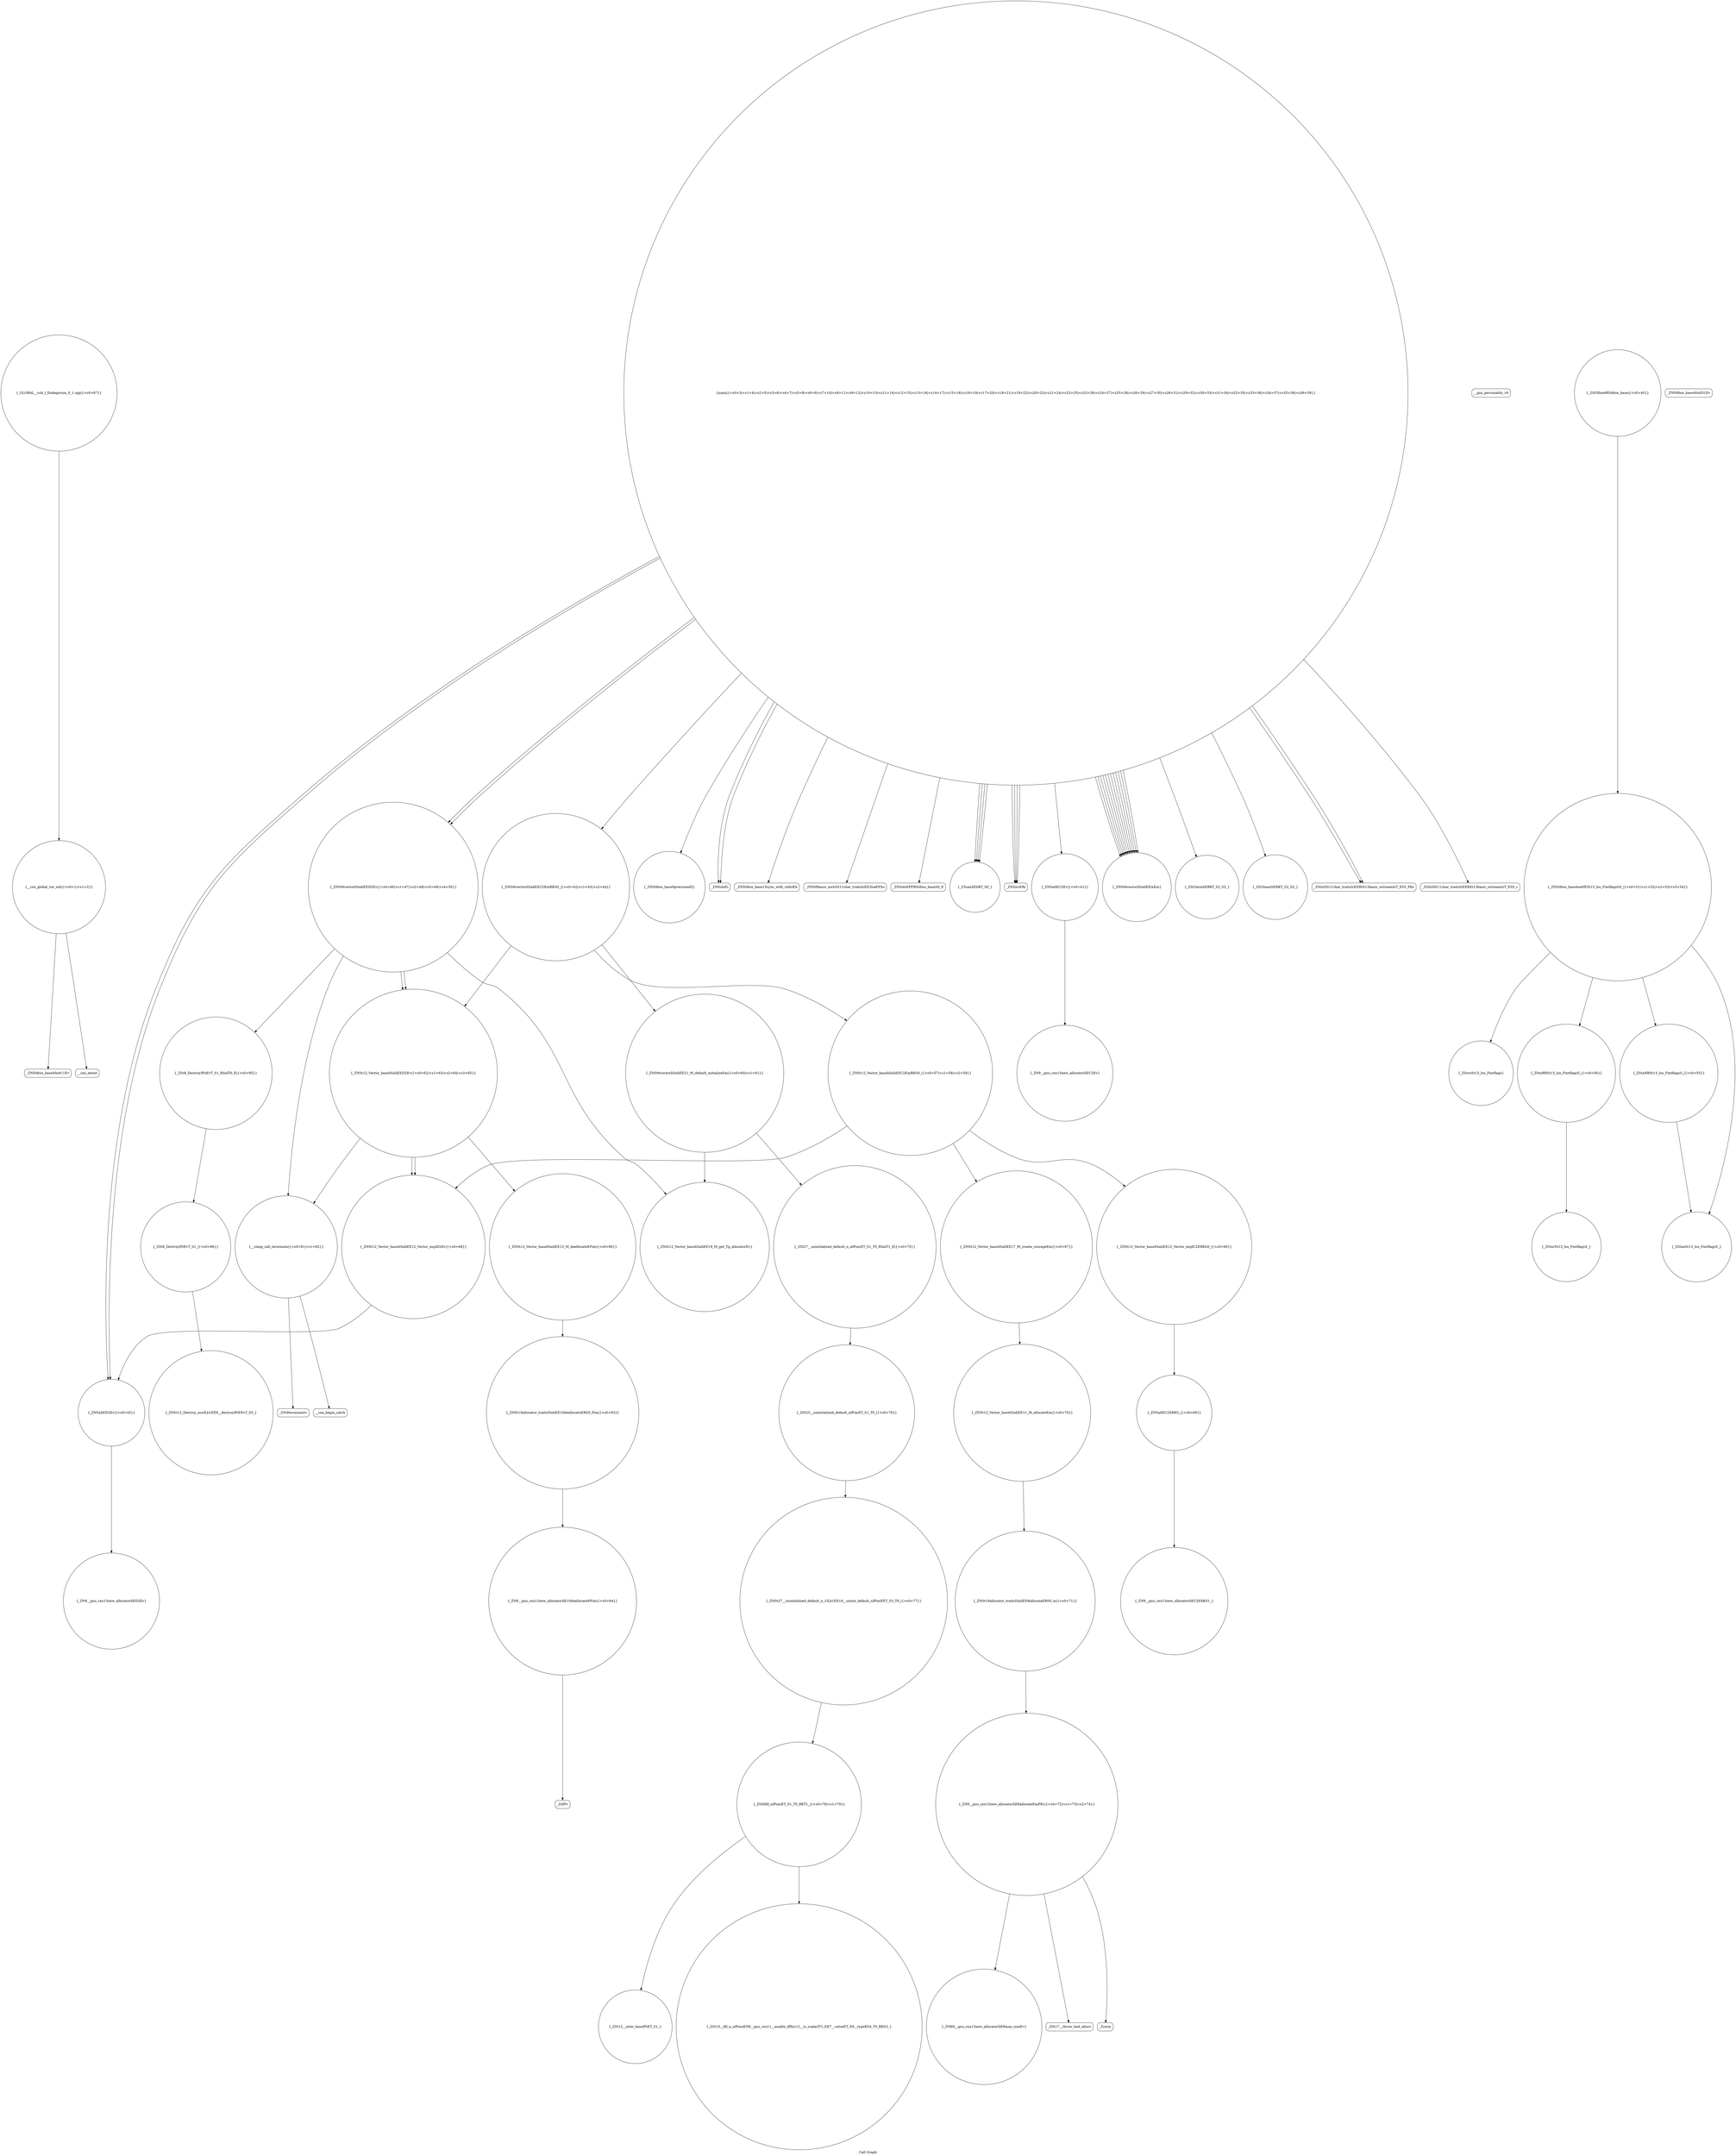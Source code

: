 digraph "Call Graph" {
	label="Call Graph";

	Node0x55ca2c593740 [shape=record,shape=circle,label="{__cxx_global_var_init|{<s0>1|<s1>2}}"];
	Node0x55ca2c593740:s0 -> Node0x55ca2c5937c0[color=black];
	Node0x55ca2c593740:s1 -> Node0x55ca2c5938c0[color=black];
	Node0x55ca2c594dc0 [shape=record,shape=circle,label="{_ZSt27__uninitialized_default_n_aIPimiET_S1_T0_RSaIT1_E|{<s0>75}}"];
	Node0x55ca2c594dc0:s0 -> Node0x55ca2c594ec0[color=black];
	Node0x55ca2c593ac0 [shape=record,shape=circle,label="{_ZNSt8ios_base9precisionEl}"];
	Node0x55ca2c596160 [shape=record,shape=circle,label="{_ZNSt12_Vector_baseIiSaIiEE13_M_deallocateEPim|{<s0>80}}"];
	Node0x55ca2c596160:s0 -> Node0x55ca2c596360[color=black];
	Node0x55ca2c593e40 [shape=record,shape=Mrecord,label="{__gxx_personality_v0}"];
	Node0x55ca2c5964e0 [shape=record,shape=circle,label="{_ZSt8_DestroyIPiiEvT_S1_RSaIT0_E|{<s0>85}}"];
	Node0x55ca2c5964e0:s0 -> Node0x55ca2c596560[color=black];
	Node0x55ca2c5941c0 [shape=record,shape=Mrecord,label="{_ZNSolsEi}"];
	Node0x55ca2c594540 [shape=record,shape=circle,label="{_ZStorSt13_Ios_FmtflagsS_}"];
	Node0x55ca2c5948c0 [shape=record,shape=circle,label="{_ZNSt12_Vector_baseIiSaIiEE17_M_create_storageEm|{<s0>67}}"];
	Node0x55ca2c5948c0:s0 -> Node0x55ca2c594ac0[color=black];
	Node0x55ca2c594c40 [shape=record,shape=circle,label="{_ZNK9__gnu_cxx13new_allocatorIiE8max_sizeEv}"];
	Node0x55ca2c593940 [shape=record,shape=circle,label="{main|{<s0>3|<s1>4|<s2>5|<s3>6|<s4>7|<s5>8|<s6>9|<s7>10|<s8>11|<s9>12|<s10>13|<s11>14|<s12>15|<s13>16|<s14>17|<s15>18|<s16>19|<s17>20|<s18>21|<s19>22|<s20>23|<s21>24|<s22>25|<s23>26|<s24>27|<s25>28|<s26>29|<s27>30|<s28>31|<s29>32|<s30>33|<s31>34|<s32>35|<s33>36|<s34>37|<s35>38|<s36>39}}"];
	Node0x55ca2c593940:s0 -> Node0x55ca2c5939c0[color=black];
	Node0x55ca2c593940:s1 -> Node0x55ca2c593a40[color=black];
	Node0x55ca2c593940:s2 -> Node0x55ca2c593ac0[color=black];
	Node0x55ca2c593940:s3 -> Node0x55ca2c593b40[color=black];
	Node0x55ca2c593940:s4 -> Node0x55ca2c593c40[color=black];
	Node0x55ca2c593940:s5 -> Node0x55ca2c593c40[color=black];
	Node0x55ca2c593940:s6 -> Node0x55ca2c593c40[color=black];
	Node0x55ca2c593940:s7 -> Node0x55ca2c593cc0[color=black];
	Node0x55ca2c593940:s8 -> Node0x55ca2c593cc0[color=black];
	Node0x55ca2c593940:s9 -> Node0x55ca2c593cc0[color=black];
	Node0x55ca2c593940:s10 -> Node0x55ca2c593d40[color=black];
	Node0x55ca2c593940:s11 -> Node0x55ca2c593dc0[color=black];
	Node0x55ca2c593940:s12 -> Node0x55ca2c593ec0[color=black];
	Node0x55ca2c593940:s13 -> Node0x55ca2c593cc0[color=black];
	Node0x55ca2c593940:s14 -> Node0x55ca2c593f40[color=black];
	Node0x55ca2c593940:s15 -> Node0x55ca2c593ec0[color=black];
	Node0x55ca2c593940:s16 -> Node0x55ca2c594240[color=black];
	Node0x55ca2c593940:s17 -> Node0x55ca2c593f40[color=black];
	Node0x55ca2c593940:s18 -> Node0x55ca2c593f40[color=black];
	Node0x55ca2c593940:s19 -> Node0x55ca2c593f40[color=black];
	Node0x55ca2c593940:s20 -> Node0x55ca2c593f40[color=black];
	Node0x55ca2c593940:s21 -> Node0x55ca2c593f40[color=black];
	Node0x55ca2c593940:s22 -> Node0x55ca2c593fc0[color=black];
	Node0x55ca2c593940:s23 -> Node0x55ca2c593f40[color=black];
	Node0x55ca2c593940:s24 -> Node0x55ca2c593f40[color=black];
	Node0x55ca2c593940:s25 -> Node0x55ca2c594040[color=black];
	Node0x55ca2c593940:s26 -> Node0x55ca2c593c40[color=black];
	Node0x55ca2c593940:s27 -> Node0x55ca2c593f40[color=black];
	Node0x55ca2c593940:s28 -> Node0x55ca2c593f40[color=black];
	Node0x55ca2c593940:s29 -> Node0x55ca2c593f40[color=black];
	Node0x55ca2c593940:s30 -> Node0x55ca2c593f40[color=black];
	Node0x55ca2c593940:s31 -> Node0x55ca2c594140[color=black];
	Node0x55ca2c593940:s32 -> Node0x55ca2c5941c0[color=black];
	Node0x55ca2c593940:s33 -> Node0x55ca2c594140[color=black];
	Node0x55ca2c593940:s34 -> Node0x55ca2c5941c0[color=black];
	Node0x55ca2c593940:s35 -> Node0x55ca2c5940c0[color=black];
	Node0x55ca2c593940:s36 -> Node0x55ca2c594240[color=black];
	Node0x55ca2c595fe0 [shape=record,shape=circle,label="{_ZSt6fill_nIPimiET_S1_T0_RKT1_|{<s0>78|<s1>79}}"];
	Node0x55ca2c595fe0:s0 -> Node0x55ca2c5960e0[color=black];
	Node0x55ca2c595fe0:s1 -> Node0x55ca2c596060[color=black];
	Node0x55ca2c593cc0 [shape=record,shape=Mrecord,label="{_ZNSirsERi}"];
	Node0x55ca2c596360 [shape=record,shape=circle,label="{_ZNSt16allocator_traitsISaIiEE10deallocateERS0_Pim|{<s0>83}}"];
	Node0x55ca2c596360:s0 -> Node0x55ca2c5963e0[color=black];
	Node0x55ca2c594040 [shape=record,shape=circle,label="{_ZSt3maxIiERKT_S2_S2_}"];
	Node0x55ca2c5943c0 [shape=record,shape=circle,label="{_ZStcoSt13_Ios_Fmtflags}"];
	Node0x55ca2c594740 [shape=record,shape=circle,label="{_ZNSt6vectorIiSaIiEE21_M_default_initializeEm|{<s0>60|<s1>61}}"];
	Node0x55ca2c594740:s0 -> Node0x55ca2c594e40[color=black];
	Node0x55ca2c594740:s1 -> Node0x55ca2c594dc0[color=black];
	Node0x55ca2c594ac0 [shape=record,shape=circle,label="{_ZNSt12_Vector_baseIiSaIiEE11_M_allocateEm|{<s0>70}}"];
	Node0x55ca2c594ac0:s0 -> Node0x55ca2c594b40[color=black];
	Node0x55ca2c5937c0 [shape=record,shape=Mrecord,label="{_ZNSt8ios_base4InitC1Ev}"];
	Node0x55ca2c594e40 [shape=record,shape=circle,label="{_ZNSt12_Vector_baseIiSaIiEE19_M_get_Tp_allocatorEv}"];
	Node0x55ca2c593b40 [shape=record,shape=Mrecord,label="{_ZNSolsEPFRSt8ios_baseS0_E}"];
	Node0x55ca2c5961e0 [shape=record,shape=circle,label="{__clang_call_terminate|{<s0>81|<s1>82}}"];
	Node0x55ca2c5961e0:s0 -> Node0x55ca2c596260[color=black];
	Node0x55ca2c5961e0:s1 -> Node0x55ca2c5962e0[color=black];
	Node0x55ca2c593ec0 [shape=record,shape=circle,label="{_ZNSaIiED2Ev|{<s0>45}}"];
	Node0x55ca2c593ec0:s0 -> Node0x55ca2c594640[color=black];
	Node0x55ca2c596560 [shape=record,shape=circle,label="{_ZSt8_DestroyIPiEvT_S1_|{<s0>86}}"];
	Node0x55ca2c596560:s0 -> Node0x55ca2c5965e0[color=black];
	Node0x55ca2c594240 [shape=record,shape=circle,label="{_ZNSt6vectorIiSaIiEED2Ev|{<s0>46|<s1>47|<s2>48|<s3>49|<s4>50}}"];
	Node0x55ca2c594240:s0 -> Node0x55ca2c594e40[color=black];
	Node0x55ca2c594240:s1 -> Node0x55ca2c5964e0[color=black];
	Node0x55ca2c594240:s2 -> Node0x55ca2c5947c0[color=black];
	Node0x55ca2c594240:s3 -> Node0x55ca2c5947c0[color=black];
	Node0x55ca2c594240:s4 -> Node0x55ca2c5961e0[color=black];
	Node0x55ca2c5945c0 [shape=record,shape=circle,label="{_ZN9__gnu_cxx13new_allocatorIiEC2Ev}"];
	Node0x55ca2c594940 [shape=record,shape=circle,label="{_ZNSt12_Vector_baseIiSaIiEE12_Vector_implD2Ev|{<s0>68}}"];
	Node0x55ca2c594940:s0 -> Node0x55ca2c593ec0[color=black];
	Node0x55ca2c594cc0 [shape=record,shape=Mrecord,label="{_ZSt17__throw_bad_allocv}"];
	Node0x55ca2c5939c0 [shape=record,shape=Mrecord,label="{_ZNSt8ios_base15sync_with_stdioEb}"];
	Node0x55ca2c596060 [shape=record,shape=circle,label="{_ZSt10__fill_n_aIPimiEN9__gnu_cxx11__enable_ifIXsr11__is_scalarIT1_EE7__valueET_E6__typeES4_T0_RKS3_}"];
	Node0x55ca2c593d40 [shape=record,shape=circle,label="{_ZNSaIiEC2Ev|{<s0>41}}"];
	Node0x55ca2c593d40:s0 -> Node0x55ca2c5945c0[color=black];
	Node0x55ca2c5963e0 [shape=record,shape=circle,label="{_ZN9__gnu_cxx13new_allocatorIiE10deallocateEPim|{<s0>84}}"];
	Node0x55ca2c5963e0:s0 -> Node0x55ca2c596460[color=black];
	Node0x55ca2c5940c0 [shape=record,shape=Mrecord,label="{_ZStlsISt11char_traitsIcEERSt13basic_ostreamIcT_ES5_c}"];
	Node0x55ca2c594440 [shape=record,shape=circle,label="{_ZStoRRSt13_Ios_FmtflagsS_|{<s0>56}}"];
	Node0x55ca2c594440:s0 -> Node0x55ca2c594540[color=black];
	Node0x55ca2c5947c0 [shape=record,shape=circle,label="{_ZNSt12_Vector_baseIiSaIiEED2Ev|{<s0>62|<s1>63|<s2>64|<s3>65}}"];
	Node0x55ca2c5947c0:s0 -> Node0x55ca2c596160[color=black];
	Node0x55ca2c5947c0:s1 -> Node0x55ca2c594940[color=black];
	Node0x55ca2c5947c0:s2 -> Node0x55ca2c594940[color=black];
	Node0x55ca2c5947c0:s3 -> Node0x55ca2c5961e0[color=black];
	Node0x55ca2c594b40 [shape=record,shape=circle,label="{_ZNSt16allocator_traitsISaIiEE8allocateERS0_m|{<s0>71}}"];
	Node0x55ca2c594b40:s0 -> Node0x55ca2c594bc0[color=black];
	Node0x55ca2c593840 [shape=record,shape=Mrecord,label="{_ZNSt8ios_base4InitD1Ev}"];
	Node0x55ca2c594ec0 [shape=record,shape=circle,label="{_ZSt25__uninitialized_default_nIPimET_S1_T0_|{<s0>76}}"];
	Node0x55ca2c594ec0:s0 -> Node0x55ca2c595f60[color=black];
	Node0x55ca2c593bc0 [shape=record,shape=circle,label="{_ZSt5fixedRSt8ios_base|{<s0>40}}"];
	Node0x55ca2c593bc0:s0 -> Node0x55ca2c5942c0[color=black];
	Node0x55ca2c596260 [shape=record,shape=Mrecord,label="{__cxa_begin_catch}"];
	Node0x55ca2c593f40 [shape=record,shape=circle,label="{_ZNSt6vectorIiSaIiEEixEm}"];
	Node0x55ca2c5965e0 [shape=record,shape=circle,label="{_ZNSt12_Destroy_auxILb1EE9__destroyIPiEEvT_S3_}"];
	Node0x55ca2c5942c0 [shape=record,shape=circle,label="{_ZNSt8ios_base4setfESt13_Ios_FmtflagsS0_|{<s0>51|<s1>52|<s2>53|<s3>54}}"];
	Node0x55ca2c5942c0:s0 -> Node0x55ca2c5943c0[color=black];
	Node0x55ca2c5942c0:s1 -> Node0x55ca2c594340[color=black];
	Node0x55ca2c5942c0:s2 -> Node0x55ca2c5944c0[color=black];
	Node0x55ca2c5942c0:s3 -> Node0x55ca2c594440[color=black];
	Node0x55ca2c594640 [shape=record,shape=circle,label="{_ZN9__gnu_cxx13new_allocatorIiED2Ev}"];
	Node0x55ca2c5949c0 [shape=record,shape=circle,label="{_ZNSaIiEC2ERKS_|{<s0>69}}"];
	Node0x55ca2c5949c0:s0 -> Node0x55ca2c594a40[color=black];
	Node0x55ca2c594d40 [shape=record,shape=Mrecord,label="{_Znwm}"];
	Node0x55ca2c593a40 [shape=record,shape=Mrecord,label="{_ZNSt9basic_iosIcSt11char_traitsIcEE3tieEPSo}"];
	Node0x55ca2c5960e0 [shape=record,shape=circle,label="{_ZSt12__niter_baseIPiET_S1_}"];
	Node0x55ca2c593dc0 [shape=record,shape=circle,label="{_ZNSt6vectorIiSaIiEEC2EmRKS0_|{<s0>42|<s1>43|<s2>44}}"];
	Node0x55ca2c593dc0:s0 -> Node0x55ca2c5946c0[color=black];
	Node0x55ca2c593dc0:s1 -> Node0x55ca2c594740[color=black];
	Node0x55ca2c593dc0:s2 -> Node0x55ca2c5947c0[color=black];
	Node0x55ca2c596460 [shape=record,shape=Mrecord,label="{_ZdlPv}"];
	Node0x55ca2c594140 [shape=record,shape=Mrecord,label="{_ZStlsISt11char_traitsIcEERSt13basic_ostreamIcT_ES5_PKc}"];
	Node0x55ca2c5944c0 [shape=record,shape=circle,label="{_ZStanSt13_Ios_FmtflagsS_}"];
	Node0x55ca2c594840 [shape=record,shape=circle,label="{_ZNSt12_Vector_baseIiSaIiEE12_Vector_implC2ERKS0_|{<s0>66}}"];
	Node0x55ca2c594840:s0 -> Node0x55ca2c5949c0[color=black];
	Node0x55ca2c594bc0 [shape=record,shape=circle,label="{_ZN9__gnu_cxx13new_allocatorIiE8allocateEmPKv|{<s0>72|<s1>73|<s2>74}}"];
	Node0x55ca2c594bc0:s0 -> Node0x55ca2c594c40[color=black];
	Node0x55ca2c594bc0:s1 -> Node0x55ca2c594cc0[color=black];
	Node0x55ca2c594bc0:s2 -> Node0x55ca2c594d40[color=black];
	Node0x55ca2c5938c0 [shape=record,shape=Mrecord,label="{__cxa_atexit}"];
	Node0x55ca2c595f60 [shape=record,shape=circle,label="{_ZNSt27__uninitialized_default_n_1ILb1EE18__uninit_default_nIPimEET_S3_T0_|{<s0>77}}"];
	Node0x55ca2c595f60:s0 -> Node0x55ca2c595fe0[color=black];
	Node0x55ca2c593c40 [shape=record,shape=circle,label="{_Z3uaxIiEbRT_S0_}"];
	Node0x55ca2c5962e0 [shape=record,shape=Mrecord,label="{_ZSt9terminatev}"];
	Node0x55ca2c593fc0 [shape=record,shape=circle,label="{_ZSt3minIiERKT_S2_S2_}"];
	Node0x55ca2c596660 [shape=record,shape=circle,label="{_GLOBAL__sub_I_Endagorion_0_1.cpp|{<s0>87}}"];
	Node0x55ca2c596660:s0 -> Node0x55ca2c593740[color=black];
	Node0x55ca2c594340 [shape=record,shape=circle,label="{_ZStaNRSt13_Ios_FmtflagsS_|{<s0>55}}"];
	Node0x55ca2c594340:s0 -> Node0x55ca2c5944c0[color=black];
	Node0x55ca2c5946c0 [shape=record,shape=circle,label="{_ZNSt12_Vector_baseIiSaIiEEC2EmRKS0_|{<s0>57|<s1>58|<s2>59}}"];
	Node0x55ca2c5946c0:s0 -> Node0x55ca2c594840[color=black];
	Node0x55ca2c5946c0:s1 -> Node0x55ca2c5948c0[color=black];
	Node0x55ca2c5946c0:s2 -> Node0x55ca2c594940[color=black];
	Node0x55ca2c594a40 [shape=record,shape=circle,label="{_ZN9__gnu_cxx13new_allocatorIiEC2ERKS1_}"];
}
